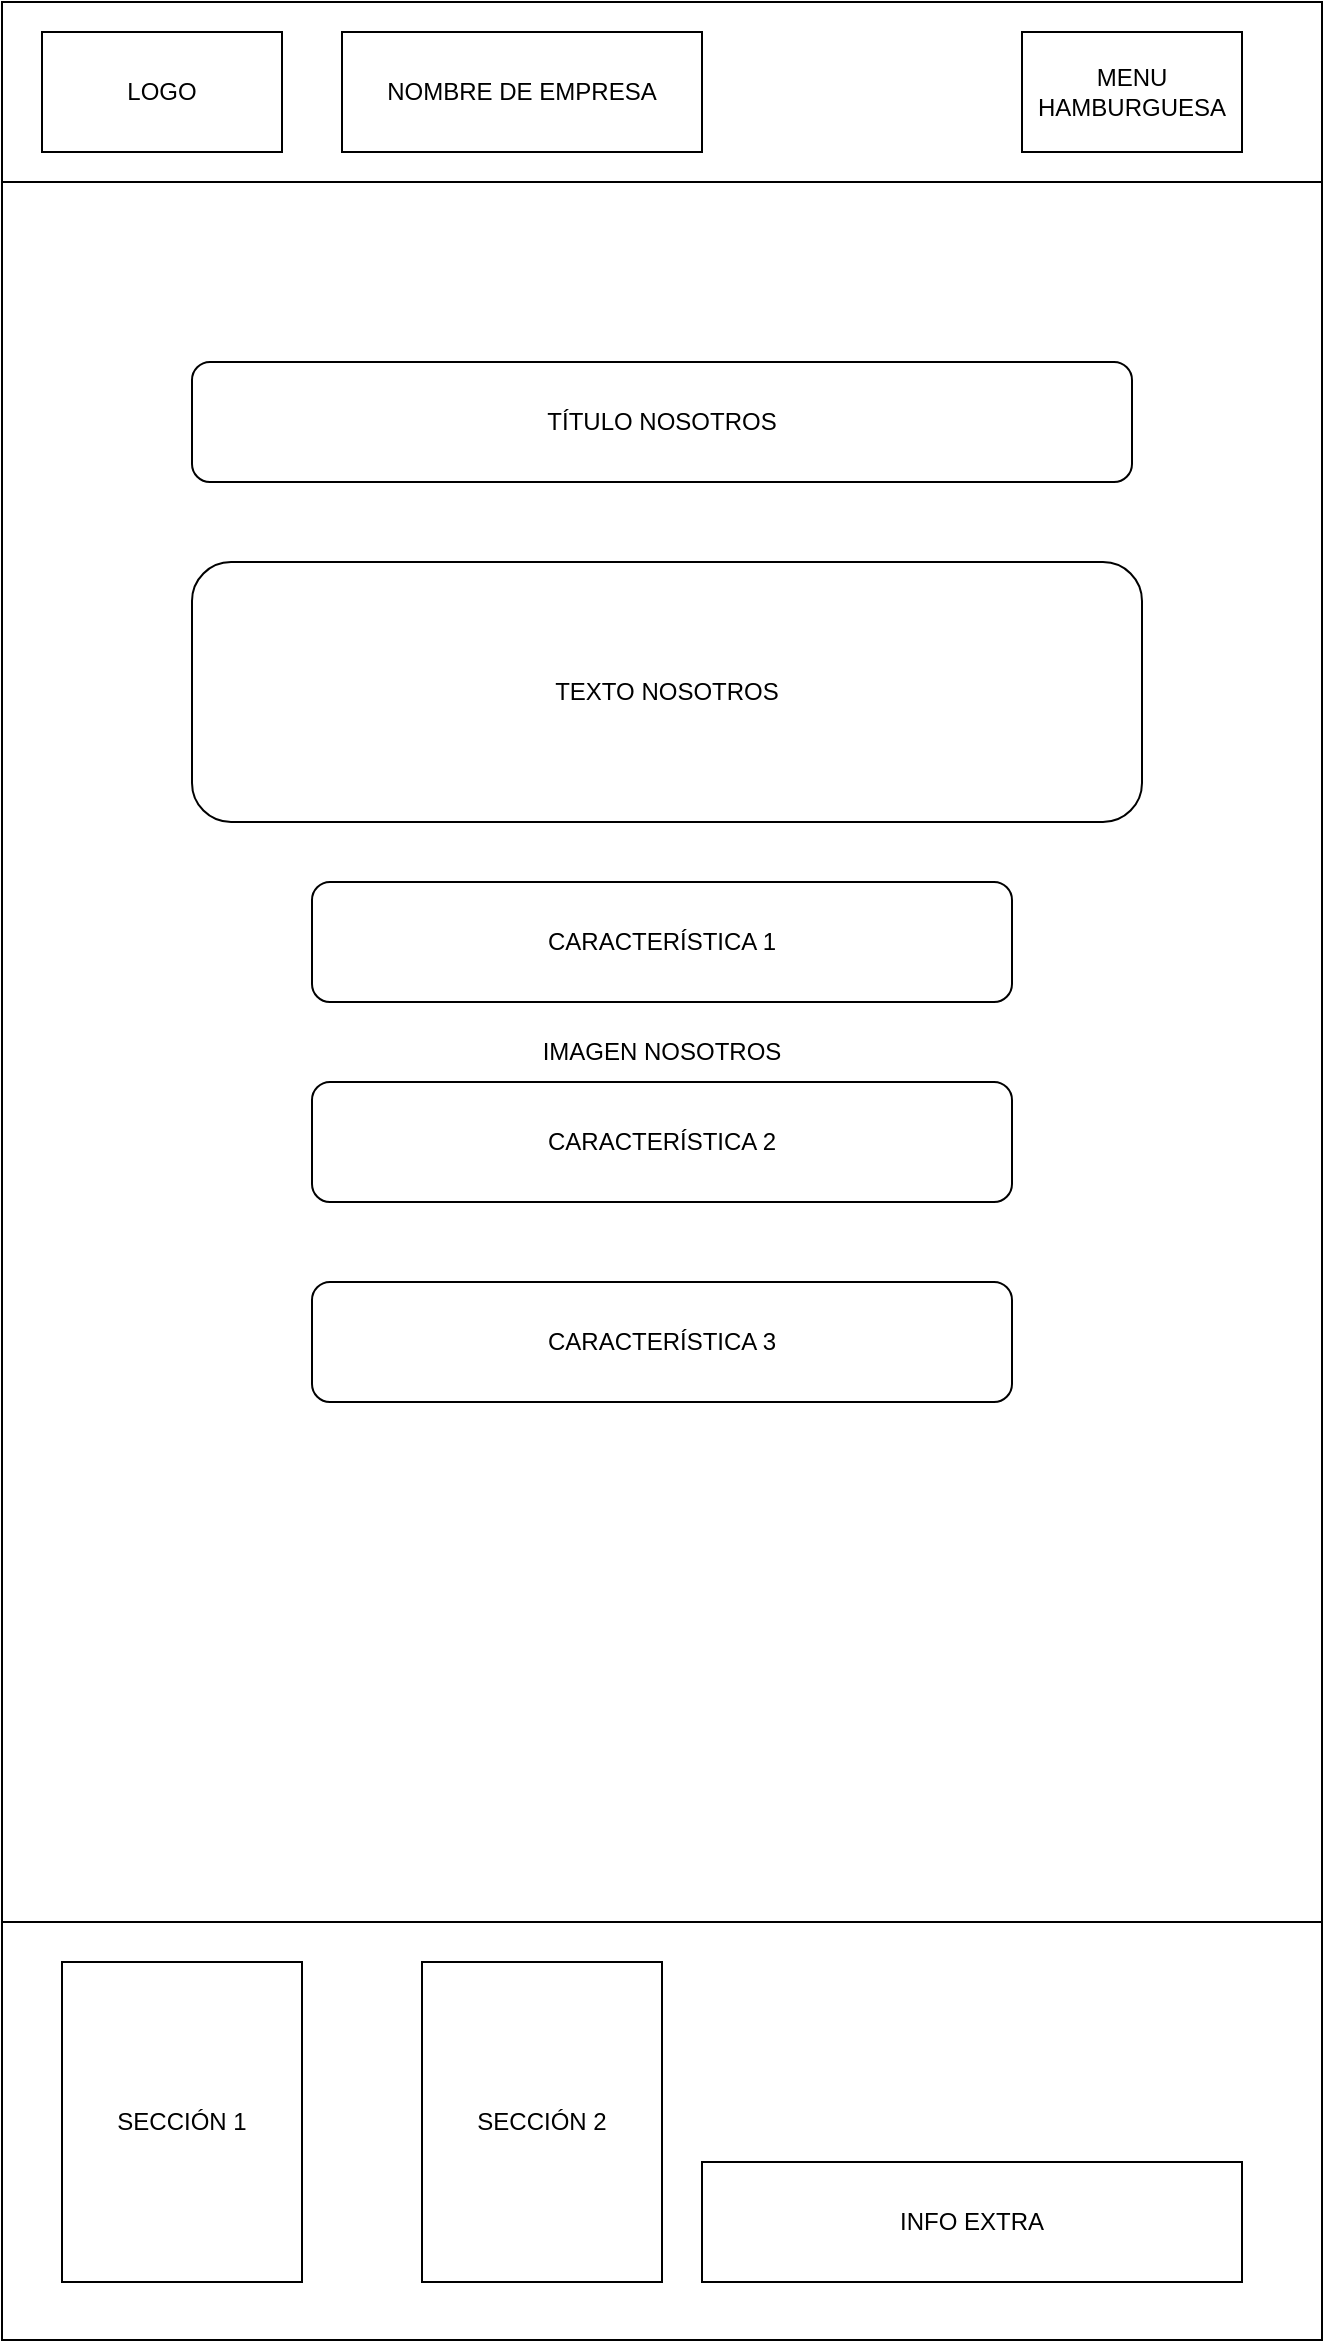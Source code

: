 <mxfile version="21.3.2" type="device" pages="3">
  <diagram name="nosotros-MOVIL" id="nGsaSEZaHwmXGhaquVfT">
    <mxGraphModel dx="2049" dy="1137" grid="1" gridSize="10" guides="1" tooltips="1" connect="1" arrows="1" fold="1" page="1" pageScale="1" pageWidth="660" pageHeight="1169" math="0" shadow="0">
      <root>
        <mxCell id="0" />
        <mxCell id="1" parent="0" />
        <mxCell id="CQ7A8YCQlLuDeGHERGbg-1" value="" style="rounded=0;whiteSpace=wrap;html=1;" vertex="1" parent="1">
          <mxGeometry width="660" height="90" as="geometry" />
        </mxCell>
        <mxCell id="CQ7A8YCQlLuDeGHERGbg-2" value="IMAGEN NOSOTROS" style="rounded=0;whiteSpace=wrap;html=1;" vertex="1" parent="1">
          <mxGeometry y="90" width="660" height="870" as="geometry" />
        </mxCell>
        <mxCell id="CQ7A8YCQlLuDeGHERGbg-3" value="" style="rounded=0;whiteSpace=wrap;html=1;" vertex="1" parent="1">
          <mxGeometry y="960" width="660" height="209" as="geometry" />
        </mxCell>
        <mxCell id="CQ7A8YCQlLuDeGHERGbg-4" value="LOGO" style="rounded=0;whiteSpace=wrap;html=1;" vertex="1" parent="1">
          <mxGeometry x="20" y="15" width="120" height="60" as="geometry" />
        </mxCell>
        <mxCell id="CQ7A8YCQlLuDeGHERGbg-5" value="MENU HAMBURGUESA" style="rounded=0;whiteSpace=wrap;html=1;" vertex="1" parent="1">
          <mxGeometry x="510" y="15" width="110" height="60" as="geometry" />
        </mxCell>
        <mxCell id="CQ7A8YCQlLuDeGHERGbg-6" value="TEXTO NOSOTROS" style="rounded=1;whiteSpace=wrap;html=1;" vertex="1" parent="1">
          <mxGeometry x="95" y="280" width="475" height="130" as="geometry" />
        </mxCell>
        <mxCell id="CQ7A8YCQlLuDeGHERGbg-7" value="CARACTERÍSTICA 1" style="rounded=1;whiteSpace=wrap;html=1;" vertex="1" parent="1">
          <mxGeometry x="155" y="440" width="350" height="60" as="geometry" />
        </mxCell>
        <mxCell id="CQ7A8YCQlLuDeGHERGbg-8" value="CARACTERÍSTICA 2" style="rounded=1;whiteSpace=wrap;html=1;" vertex="1" parent="1">
          <mxGeometry x="155" y="540" width="350" height="60" as="geometry" />
        </mxCell>
        <mxCell id="CQ7A8YCQlLuDeGHERGbg-9" value="SECCIÓN 1" style="rounded=0;whiteSpace=wrap;html=1;" vertex="1" parent="1">
          <mxGeometry x="30" y="980" width="120" height="160" as="geometry" />
        </mxCell>
        <mxCell id="CQ7A8YCQlLuDeGHERGbg-10" value="SECCIÓN 2" style="rounded=0;whiteSpace=wrap;html=1;" vertex="1" parent="1">
          <mxGeometry x="210" y="980" width="120" height="160" as="geometry" />
        </mxCell>
        <mxCell id="CQ7A8YCQlLuDeGHERGbg-11" value="INFO EXTRA" style="rounded=0;whiteSpace=wrap;html=1;" vertex="1" parent="1">
          <mxGeometry x="350" y="1080" width="270" height="60" as="geometry" />
        </mxCell>
        <mxCell id="CQ7A8YCQlLuDeGHERGbg-13" value="TÍTULO NOSOTROS" style="rounded=1;whiteSpace=wrap;html=1;" vertex="1" parent="1">
          <mxGeometry x="95" y="180" width="470" height="60" as="geometry" />
        </mxCell>
        <mxCell id="CQ7A8YCQlLuDeGHERGbg-17" value="NOMBRE DE EMPRESA" style="rounded=0;whiteSpace=wrap;html=1;" vertex="1" parent="1">
          <mxGeometry x="170" y="15" width="180" height="60" as="geometry" />
        </mxCell>
        <mxCell id="CQ7A8YCQlLuDeGHERGbg-18" value="CARACTERÍSTICA 3" style="rounded=1;whiteSpace=wrap;html=1;" vertex="1" parent="1">
          <mxGeometry x="155" y="640" width="350" height="60" as="geometry" />
        </mxCell>
      </root>
    </mxGraphModel>
  </diagram>
  <diagram id="F7uuzcV3U8DK1xdSbNzM" name="nosotros-TABLET">
    <mxGraphModel dx="2607" dy="1447" grid="1" gridSize="10" guides="1" tooltips="1" connect="1" arrows="1" fold="1" page="1" pageScale="1" pageWidth="660" pageHeight="1169" math="0" shadow="0">
      <root>
        <mxCell id="0" />
        <mxCell id="1" parent="0" />
        <mxCell id="GsbxT_K9I5OSxAmfOny_-1" value="" style="rounded=0;whiteSpace=wrap;html=1;" vertex="1" parent="1">
          <mxGeometry width="850" height="90" as="geometry" />
        </mxCell>
        <mxCell id="GsbxT_K9I5OSxAmfOny_-2" value="IMAGEN DE NOSOTROS" style="rounded=0;whiteSpace=wrap;html=1;" vertex="1" parent="1">
          <mxGeometry y="90" width="850" height="870" as="geometry" />
        </mxCell>
        <mxCell id="GsbxT_K9I5OSxAmfOny_-3" value="" style="rounded=0;whiteSpace=wrap;html=1;" vertex="1" parent="1">
          <mxGeometry y="960" width="850" height="209" as="geometry" />
        </mxCell>
        <mxCell id="GsbxT_K9I5OSxAmfOny_-4" value="LOGO" style="rounded=0;whiteSpace=wrap;html=1;" vertex="1" parent="1">
          <mxGeometry x="20" y="15" width="120" height="60" as="geometry" />
        </mxCell>
        <mxCell id="GsbxT_K9I5OSxAmfOny_-5" value="MENU HAMBURGUESA" style="rounded=0;whiteSpace=wrap;html=1;" vertex="1" parent="1">
          <mxGeometry x="690" y="15" width="110" height="60" as="geometry" />
        </mxCell>
        <mxCell id="GsbxT_K9I5OSxAmfOny_-9" value="SECCIÓN 1" style="rounded=0;whiteSpace=wrap;html=1;" vertex="1" parent="1">
          <mxGeometry x="30" y="980" width="170" height="160" as="geometry" />
        </mxCell>
        <mxCell id="GsbxT_K9I5OSxAmfOny_-10" value="SECCIÓN 2" style="rounded=0;whiteSpace=wrap;html=1;" vertex="1" parent="1">
          <mxGeometry x="290" y="980" width="175" height="160" as="geometry" />
        </mxCell>
        <mxCell id="GsbxT_K9I5OSxAmfOny_-11" value="INFO EXTRA" style="rounded=0;whiteSpace=wrap;html=1;" vertex="1" parent="1">
          <mxGeometry x="550" y="1080" width="270" height="60" as="geometry" />
        </mxCell>
        <mxCell id="GsbxT_K9I5OSxAmfOny_-17" value="NOMBRE DE EMPRESA" style="rounded=0;whiteSpace=wrap;html=1;" vertex="1" parent="1">
          <mxGeometry x="170" y="15" width="180" height="60" as="geometry" />
        </mxCell>
        <mxCell id="18XhKR0fRGEs6boSIQMM-1" value="TEXTO NOSOTROS" style="rounded=1;whiteSpace=wrap;html=1;" vertex="1" parent="1">
          <mxGeometry x="200" y="290" width="475" height="130" as="geometry" />
        </mxCell>
        <mxCell id="18XhKR0fRGEs6boSIQMM-2" value="CARACTERÍSTICA 1" style="rounded=1;whiteSpace=wrap;html=1;" vertex="1" parent="1">
          <mxGeometry x="260" y="450" width="350" height="60" as="geometry" />
        </mxCell>
        <mxCell id="18XhKR0fRGEs6boSIQMM-3" value="CARACTERÍSTICA 2" style="rounded=1;whiteSpace=wrap;html=1;" vertex="1" parent="1">
          <mxGeometry x="260" y="550" width="350" height="60" as="geometry" />
        </mxCell>
        <mxCell id="18XhKR0fRGEs6boSIQMM-4" value="TÍTULO NOSOTROS" style="rounded=1;whiteSpace=wrap;html=1;" vertex="1" parent="1">
          <mxGeometry x="200" y="190" width="470" height="60" as="geometry" />
        </mxCell>
        <mxCell id="18XhKR0fRGEs6boSIQMM-5" value="CARACTERÍSTICA 3" style="rounded=1;whiteSpace=wrap;html=1;" vertex="1" parent="1">
          <mxGeometry x="260" y="650" width="350" height="60" as="geometry" />
        </mxCell>
      </root>
    </mxGraphModel>
  </diagram>
  <diagram id="Uy0MvRXAjBbZQZImSoeh" name="nosotros-ESCRITORIO">
    <mxGraphModel dx="2868" dy="1592" grid="1" gridSize="10" guides="1" tooltips="1" connect="1" arrows="1" fold="1" page="1" pageScale="1" pageWidth="660" pageHeight="1169" math="0" shadow="0">
      <root>
        <mxCell id="0" />
        <mxCell id="1" parent="0" />
        <mxCell id="_TMaIUC9LCefOR3Y_fzV-1" value="" style="rounded=0;whiteSpace=wrap;html=1;" vertex="1" parent="1">
          <mxGeometry width="1580" height="90" as="geometry" />
        </mxCell>
        <mxCell id="_TMaIUC9LCefOR3Y_fzV-2" value="&lt;font style=&quot;font-size: 18px;&quot;&gt;IMAGEN DE NOSOTROS&lt;br&gt;&lt;/font&gt;" style="rounded=0;whiteSpace=wrap;html=1;" vertex="1" parent="1">
          <mxGeometry y="90" width="1580" height="870" as="geometry" />
        </mxCell>
        <mxCell id="_TMaIUC9LCefOR3Y_fzV-3" value="" style="rounded=0;whiteSpace=wrap;html=1;" vertex="1" parent="1">
          <mxGeometry y="960" width="1580" height="209" as="geometry" />
        </mxCell>
        <mxCell id="_TMaIUC9LCefOR3Y_fzV-4" value="LOGO" style="rounded=0;whiteSpace=wrap;html=1;" vertex="1" parent="1">
          <mxGeometry x="20" y="15" width="120" height="60" as="geometry" />
        </mxCell>
        <mxCell id="_TMaIUC9LCefOR3Y_fzV-5" value="MENU" style="rounded=0;whiteSpace=wrap;html=1;" vertex="1" parent="1">
          <mxGeometry x="390" y="15" width="910" height="60" as="geometry" />
        </mxCell>
        <mxCell id="_TMaIUC9LCefOR3Y_fzV-9" value="SECCIÓN 1" style="rounded=0;whiteSpace=wrap;html=1;" vertex="1" parent="1">
          <mxGeometry x="90" y="980" width="170" height="160" as="geometry" />
        </mxCell>
        <mxCell id="_TMaIUC9LCefOR3Y_fzV-10" value="SECCIÓN 2" style="rounded=0;whiteSpace=wrap;html=1;" vertex="1" parent="1">
          <mxGeometry x="330" y="980" width="175" height="160" as="geometry" />
        </mxCell>
        <mxCell id="_TMaIUC9LCefOR3Y_fzV-11" value="INFO EXTRA" style="rounded=0;whiteSpace=wrap;html=1;" vertex="1" parent="1">
          <mxGeometry x="1250" y="1060" width="270" height="70" as="geometry" />
        </mxCell>
        <mxCell id="_TMaIUC9LCefOR3Y_fzV-17" value="NOMBRE DE EMPRESA" style="rounded=0;whiteSpace=wrap;html=1;" vertex="1" parent="1">
          <mxGeometry x="170" y="15" width="180" height="60" as="geometry" />
        </mxCell>
        <mxCell id="fr_1VZRnaJkpK-PEDHrF-1" value="TEXTO NOSOTROS" style="rounded=1;whiteSpace=wrap;html=1;" vertex="1" parent="1">
          <mxGeometry x="557.5" y="290" width="475" height="130" as="geometry" />
        </mxCell>
        <mxCell id="fr_1VZRnaJkpK-PEDHrF-2" value="CARACTERÍSTICA 1" style="rounded=1;whiteSpace=wrap;html=1;" vertex="1" parent="1">
          <mxGeometry x="617.5" y="450" width="350" height="60" as="geometry" />
        </mxCell>
        <mxCell id="fr_1VZRnaJkpK-PEDHrF-3" value="CARACTERÍSTICA 2" style="rounded=1;whiteSpace=wrap;html=1;" vertex="1" parent="1">
          <mxGeometry x="617.5" y="550" width="350" height="60" as="geometry" />
        </mxCell>
        <mxCell id="fr_1VZRnaJkpK-PEDHrF-4" value="TÍTULO NOSOTROS" style="rounded=1;whiteSpace=wrap;html=1;" vertex="1" parent="1">
          <mxGeometry x="350" y="160" width="890" height="90" as="geometry" />
        </mxCell>
        <mxCell id="fr_1VZRnaJkpK-PEDHrF-5" value="CARACTERÍSTICA 3" style="rounded=1;whiteSpace=wrap;html=1;" vertex="1" parent="1">
          <mxGeometry x="617.5" y="650" width="350" height="60" as="geometry" />
        </mxCell>
      </root>
    </mxGraphModel>
  </diagram>
</mxfile>
